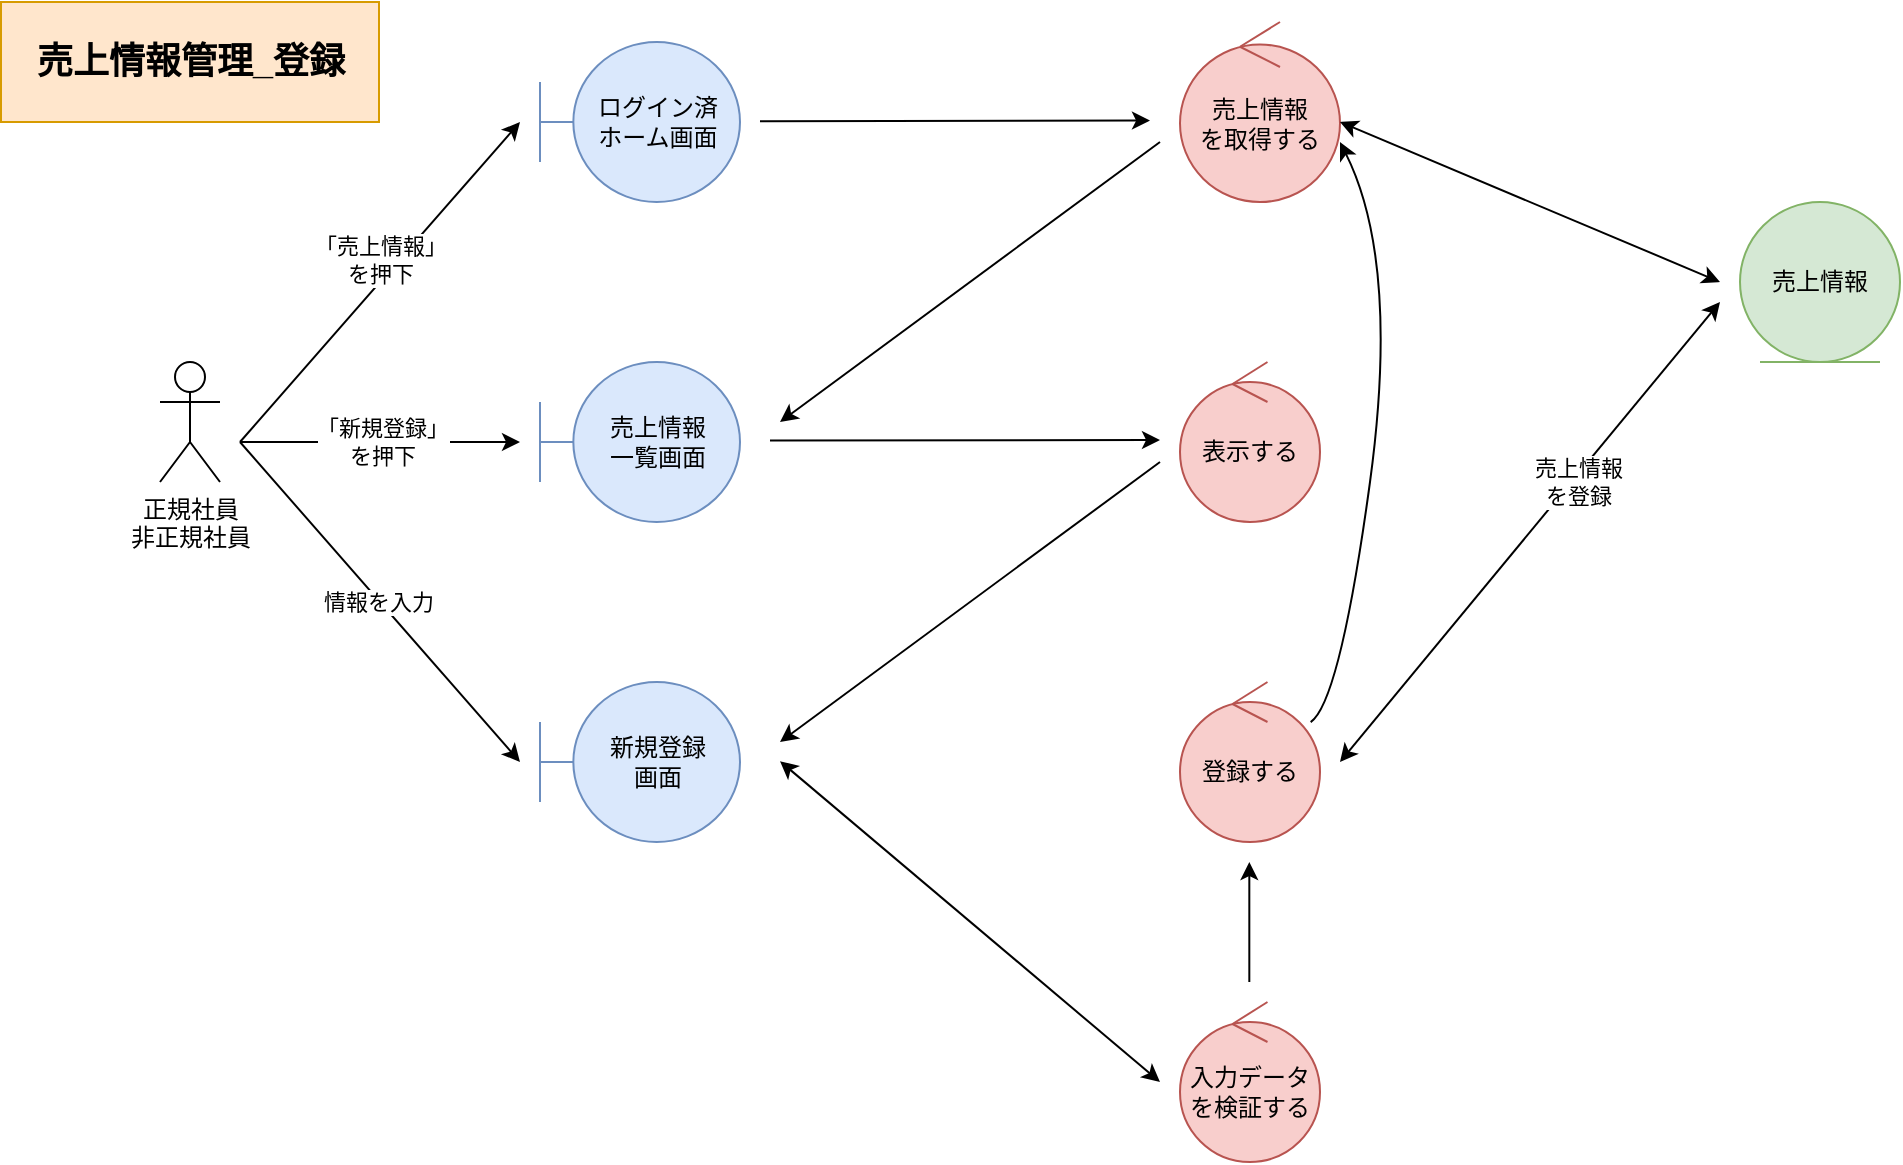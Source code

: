 <mxfile version="15.6.4" type="embed" pages="4">
    <diagram id="gK0L_vO17O7NY7Z7OVR5" name="*売上情報管理_登録">
        <mxGraphModel dx="1060" dy="524" grid="0" gridSize="10" guides="1" tooltips="1" connect="1" arrows="1" fold="1" page="0" pageScale="1" pageWidth="827" pageHeight="1169" math="0" shadow="0">
            <root>
                <mxCell id="0"/>
                <mxCell id="1" parent="0"/>
                <mxCell id="hLZYggqltiaFvYrBpfE5-1" value="正規社員&lt;br&gt;非正規社員" style="shape=umlActor;verticalLabelPosition=bottom;verticalAlign=top;html=1;" parent="1" vertex="1">
                    <mxGeometry x="-70" y="280" width="30" height="60" as="geometry"/>
                </mxCell>
                <mxCell id="hLZYggqltiaFvYrBpfE5-2" value="ログイン済&lt;br&gt;ホーム画面" style="shape=umlBoundary;whiteSpace=wrap;html=1;fillColor=#dae8fc;strokeColor=#6c8ebf;" parent="1" vertex="1">
                    <mxGeometry x="120" y="120" width="100" height="80" as="geometry"/>
                </mxCell>
                <mxCell id="hLZYggqltiaFvYrBpfE5-3" value="売上情報&lt;br&gt;一覧画面" style="shape=umlBoundary;whiteSpace=wrap;html=1;fillColor=#dae8fc;strokeColor=#6c8ebf;" parent="1" vertex="1">
                    <mxGeometry x="120" y="280" width="100" height="80" as="geometry"/>
                </mxCell>
                <mxCell id="hLZYggqltiaFvYrBpfE5-4" value="売上情報&lt;br&gt;を取得する" style="ellipse;shape=umlControl;whiteSpace=wrap;html=1;fillColor=#f8cecc;strokeColor=#b85450;" parent="1" vertex="1">
                    <mxGeometry x="440" y="110" width="80" height="90" as="geometry"/>
                </mxCell>
                <mxCell id="hLZYggqltiaFvYrBpfE5-5" value="売上情報" style="ellipse;shape=umlEntity;whiteSpace=wrap;html=1;fillColor=#d5e8d4;strokeColor=#82b366;" parent="1" vertex="1">
                    <mxGeometry x="720" y="200" width="80" height="80" as="geometry"/>
                </mxCell>
                <mxCell id="hLZYggqltiaFvYrBpfE5-6" value="表示する" style="ellipse;shape=umlControl;whiteSpace=wrap;html=1;fillColor=#f8cecc;strokeColor=#b85450;" parent="1" vertex="1">
                    <mxGeometry x="440" y="280" width="70" height="80" as="geometry"/>
                </mxCell>
                <mxCell id="hLZYggqltiaFvYrBpfE5-7" value="" style="endArrow=classic;html=1;rounded=0;" parent="1" edge="1">
                    <mxGeometry width="50" height="50" relative="1" as="geometry">
                        <mxPoint x="235" y="319.29" as="sourcePoint"/>
                        <mxPoint x="430" y="319" as="targetPoint"/>
                    </mxGeometry>
                </mxCell>
                <mxCell id="hLZYggqltiaFvYrBpfE5-9" value="" style="endArrow=classic;html=1;rounded=0;" parent="1" edge="1">
                    <mxGeometry width="50" height="50" relative="1" as="geometry">
                        <mxPoint x="-30" y="320" as="sourcePoint"/>
                        <mxPoint x="110" y="160" as="targetPoint"/>
                    </mxGeometry>
                </mxCell>
                <mxCell id="3" value="「売上情報」&lt;br&gt;を押下" style="edgeLabel;html=1;align=center;verticalAlign=middle;resizable=0;points=[];" vertex="1" connectable="0" parent="hLZYggqltiaFvYrBpfE5-9">
                    <mxGeometry x="0.178" y="-4" relative="1" as="geometry">
                        <mxPoint x="-16" as="offset"/>
                    </mxGeometry>
                </mxCell>
                <mxCell id="hLZYggqltiaFvYrBpfE5-10" value="" style="endArrow=classic;html=1;rounded=0;" parent="1" edge="1">
                    <mxGeometry width="50" height="50" relative="1" as="geometry">
                        <mxPoint x="-30" y="320" as="sourcePoint"/>
                        <mxPoint x="110" y="480" as="targetPoint"/>
                    </mxGeometry>
                </mxCell>
                <mxCell id="6" value="情報を入力" style="edgeLabel;html=1;align=center;verticalAlign=middle;resizable=0;points=[];" vertex="1" connectable="0" parent="hLZYggqltiaFvYrBpfE5-10">
                    <mxGeometry x="-0.164" y="2" relative="1" as="geometry">
                        <mxPoint x="9" y="14" as="offset"/>
                    </mxGeometry>
                </mxCell>
                <mxCell id="hLZYggqltiaFvYrBpfE5-11" value="" style="endArrow=classic;html=1;rounded=0;" parent="1" edge="1">
                    <mxGeometry width="50" height="50" relative="1" as="geometry">
                        <mxPoint x="-30" y="320" as="sourcePoint"/>
                        <mxPoint x="110" y="320" as="targetPoint"/>
                    </mxGeometry>
                </mxCell>
                <mxCell id="4" value="「新規登録」&lt;br&gt;を押下" style="edgeLabel;html=1;align=center;verticalAlign=middle;resizable=0;points=[];" vertex="1" connectable="0" parent="hLZYggqltiaFvYrBpfE5-11">
                    <mxGeometry x="0.148" y="3" relative="1" as="geometry">
                        <mxPoint x="-10" y="3" as="offset"/>
                    </mxGeometry>
                </mxCell>
                <mxCell id="hLZYggqltiaFvYrBpfE5-12" value="" style="endArrow=classic;html=1;rounded=0;startArrow=classic;startFill=1;" parent="1" edge="1">
                    <mxGeometry width="50" height="50" relative="1" as="geometry">
                        <mxPoint x="520" y="160" as="sourcePoint"/>
                        <mxPoint x="710" y="240" as="targetPoint"/>
                    </mxGeometry>
                </mxCell>
                <mxCell id="hLZYggqltiaFvYrBpfE5-13" value="" style="endArrow=classic;html=1;rounded=0;" parent="1" edge="1">
                    <mxGeometry width="50" height="50" relative="1" as="geometry">
                        <mxPoint x="230" y="159.58" as="sourcePoint"/>
                        <mxPoint x="425" y="159.29" as="targetPoint"/>
                    </mxGeometry>
                </mxCell>
                <mxCell id="hLZYggqltiaFvYrBpfE5-14" value="" style="endArrow=classic;html=1;rounded=0;" parent="1" edge="1">
                    <mxGeometry width="50" height="50" relative="1" as="geometry">
                        <mxPoint x="430" y="170" as="sourcePoint"/>
                        <mxPoint x="240" y="310" as="targetPoint"/>
                    </mxGeometry>
                </mxCell>
                <mxCell id="hLZYggqltiaFvYrBpfE5-15" value="" style="endArrow=classic;html=1;rounded=0;" parent="1" edge="1">
                    <mxGeometry width="50" height="50" relative="1" as="geometry">
                        <mxPoint x="430" y="330" as="sourcePoint"/>
                        <mxPoint x="240" y="470" as="targetPoint"/>
                    </mxGeometry>
                </mxCell>
                <mxCell id="hLZYggqltiaFvYrBpfE5-16" value="新規登録&lt;br&gt;画面" style="shape=umlBoundary;whiteSpace=wrap;html=1;fillColor=#dae8fc;strokeColor=#6c8ebf;" parent="1" vertex="1">
                    <mxGeometry x="120" y="440" width="100" height="80" as="geometry"/>
                </mxCell>
                <mxCell id="ETrxKOmZSH41UasdQwuN-3" value="登録する" style="ellipse;shape=umlControl;whiteSpace=wrap;html=1;fillColor=#f8cecc;strokeColor=#b85450;fontColor=default;" parent="1" vertex="1">
                    <mxGeometry x="440" y="440" width="70" height="80" as="geometry"/>
                </mxCell>
                <mxCell id="ETrxKOmZSH41UasdQwuN-4" value="入力データを検証する" style="ellipse;shape=umlControl;whiteSpace=wrap;html=1;fillColor=#f8cecc;strokeColor=#b85450;" parent="1" vertex="1">
                    <mxGeometry x="440" y="600" width="70" height="80" as="geometry"/>
                </mxCell>
                <mxCell id="ETrxKOmZSH41UasdQwuN-5" value="" style="endArrow=classic;html=1;rounded=0;startArrow=classic;startFill=1;" parent="1" edge="1">
                    <mxGeometry width="50" height="50" relative="1" as="geometry">
                        <mxPoint x="240" y="479.58" as="sourcePoint"/>
                        <mxPoint x="430" y="640" as="targetPoint"/>
                    </mxGeometry>
                </mxCell>
                <mxCell id="ETrxKOmZSH41UasdQwuN-7" value="" style="endArrow=classic;html=1;rounded=0;strokeColor=default;labelBackgroundColor=default;fontColor=default;startArrow=classic;startFill=1;" parent="1" edge="1">
                    <mxGeometry width="50" height="50" relative="1" as="geometry">
                        <mxPoint x="520" y="480" as="sourcePoint"/>
                        <mxPoint x="710" y="250" as="targetPoint"/>
                    </mxGeometry>
                </mxCell>
                <mxCell id="10" value="売上情報&lt;br&gt;を登録" style="edgeLabel;html=1;align=center;verticalAlign=middle;resizable=0;points=[];fontColor=default;labelBackgroundColor=default;" vertex="1" connectable="0" parent="ETrxKOmZSH41UasdQwuN-7">
                    <mxGeometry x="0.23" y="-2" relative="1" as="geometry">
                        <mxPoint as="offset"/>
                    </mxGeometry>
                </mxCell>
                <mxCell id="2" value="売上情報管理_登録" style="rounded=0;whiteSpace=wrap;html=1;fillColor=#ffe6cc;strokeColor=#d79b00;fontStyle=1;fontSize=18;" parent="1" vertex="1">
                    <mxGeometry x="-149.5" y="100" width="189" height="60" as="geometry"/>
                </mxCell>
                <mxCell id="8" value="" style="endArrow=classic;html=1;rounded=0;labelBackgroundColor=default;fontColor=default;strokeColor=default;" edge="1" parent="1">
                    <mxGeometry width="50" height="50" relative="1" as="geometry">
                        <mxPoint x="474.66" y="590" as="sourcePoint"/>
                        <mxPoint x="474.66" y="530" as="targetPoint"/>
                    </mxGeometry>
                </mxCell>
                <mxCell id="9" value="" style="curved=1;endArrow=classic;html=1;rounded=0;strokeColor=default;labelBackgroundColor=default;fontColor=default;" edge="1" parent="1">
                    <mxGeometry width="50" height="50" relative="1" as="geometry">
                        <mxPoint x="505.333" y="460.044" as="sourcePoint"/>
                        <mxPoint x="520" y="170.0" as="targetPoint"/>
                        <Array as="points">
                            <mxPoint x="520" y="450"/>
                            <mxPoint x="550" y="230"/>
                        </Array>
                    </mxGeometry>
                </mxCell>
            </root>
        </mxGraphModel>
    </diagram>
    <diagram id="AUWY2sqyxB_gJZ5fvk6p" name="*売上情報管理_参照">
        <mxGraphModel dx="961" dy="445" grid="0" gridSize="10" guides="1" tooltips="1" connect="1" arrows="1" fold="1" page="0" pageScale="1" pageWidth="827" pageHeight="1169" math="0" shadow="0">
            <root>
                <mxCell id="YSVPIyuumFlyNAX_10df-0"/>
                <mxCell id="YSVPIyuumFlyNAX_10df-1" parent="YSVPIyuumFlyNAX_10df-0"/>
                <mxCell id="BOGcBiReKdCSQE0mYAIb-1" value="ログイン済&lt;br&gt;ホーム画面" style="shape=umlBoundary;whiteSpace=wrap;html=1;fillColor=#dae8fc;strokeColor=#6c8ebf;" parent="YSVPIyuumFlyNAX_10df-1" vertex="1">
                    <mxGeometry x="120" y="120" width="100" height="80" as="geometry"/>
                </mxCell>
                <mxCell id="BOGcBiReKdCSQE0mYAIb-2" value="売上情報&lt;br&gt;一覧画面" style="shape=umlBoundary;whiteSpace=wrap;html=1;fillColor=#dae8fc;strokeColor=#6c8ebf;" parent="YSVPIyuumFlyNAX_10df-1" vertex="1">
                    <mxGeometry x="120" y="280" width="100" height="80" as="geometry"/>
                </mxCell>
                <mxCell id="BOGcBiReKdCSQE0mYAIb-3" value="売上情報&lt;br&gt;を取得する" style="ellipse;shape=umlControl;whiteSpace=wrap;html=1;fillColor=#f8cecc;strokeColor=#b85450;" parent="YSVPIyuumFlyNAX_10df-1" vertex="1">
                    <mxGeometry x="440" y="110" width="80" height="90" as="geometry"/>
                </mxCell>
                <mxCell id="BOGcBiReKdCSQE0mYAIb-4" value="売上情報" style="ellipse;shape=umlEntity;whiteSpace=wrap;html=1;fillColor=#d5e8d4;strokeColor=#82b366;" parent="YSVPIyuumFlyNAX_10df-1" vertex="1">
                    <mxGeometry x="720" y="200" width="80" height="80" as="geometry"/>
                </mxCell>
                <mxCell id="BOGcBiReKdCSQE0mYAIb-5" value="表示する" style="ellipse;shape=umlControl;whiteSpace=wrap;html=1;fillColor=#f8cecc;strokeColor=#b85450;" parent="YSVPIyuumFlyNAX_10df-1" vertex="1">
                    <mxGeometry x="440" y="280" width="70" height="80" as="geometry"/>
                </mxCell>
                <mxCell id="BOGcBiReKdCSQE0mYAIb-6" value="" style="endArrow=classic;html=1;rounded=0;" parent="YSVPIyuumFlyNAX_10df-1" edge="1">
                    <mxGeometry width="50" height="50" relative="1" as="geometry">
                        <mxPoint x="235" y="319.29" as="sourcePoint"/>
                        <mxPoint x="430" y="319" as="targetPoint"/>
                    </mxGeometry>
                </mxCell>
                <mxCell id="BOGcBiReKdCSQE0mYAIb-11" value="" style="endArrow=classic;html=1;rounded=0;startArrow=classic;startFill=1;" parent="YSVPIyuumFlyNAX_10df-1" edge="1">
                    <mxGeometry width="50" height="50" relative="1" as="geometry">
                        <mxPoint x="520" y="160.0" as="sourcePoint"/>
                        <mxPoint x="710" y="240.0" as="targetPoint"/>
                    </mxGeometry>
                </mxCell>
                <mxCell id="BOGcBiReKdCSQE0mYAIb-12" value="" style="endArrow=classic;html=1;rounded=0;" parent="YSVPIyuumFlyNAX_10df-1" edge="1">
                    <mxGeometry width="50" height="50" relative="1" as="geometry">
                        <mxPoint x="230" y="159.58" as="sourcePoint"/>
                        <mxPoint x="425" y="159.29" as="targetPoint"/>
                    </mxGeometry>
                </mxCell>
                <mxCell id="BOGcBiReKdCSQE0mYAIb-13" value="" style="endArrow=classic;html=1;rounded=0;" parent="YSVPIyuumFlyNAX_10df-1" edge="1">
                    <mxGeometry width="50" height="50" relative="1" as="geometry">
                        <mxPoint x="430" y="170.0" as="sourcePoint"/>
                        <mxPoint x="240" y="310" as="targetPoint"/>
                    </mxGeometry>
                </mxCell>
                <mxCell id="BOGcBiReKdCSQE0mYAIb-14" value="" style="endArrow=classic;html=1;rounded=0;" parent="YSVPIyuumFlyNAX_10df-1" edge="1">
                    <mxGeometry width="50" height="50" relative="1" as="geometry">
                        <mxPoint x="430" y="330" as="sourcePoint"/>
                        <mxPoint x="240" y="470" as="targetPoint"/>
                    </mxGeometry>
                </mxCell>
                <mxCell id="BOGcBiReKdCSQE0mYAIb-15" value="詳細画面" style="shape=umlBoundary;whiteSpace=wrap;html=1;fillColor=#dae8fc;strokeColor=#6c8ebf;" parent="YSVPIyuumFlyNAX_10df-1" vertex="1">
                    <mxGeometry x="120" y="440" width="100" height="80" as="geometry"/>
                </mxCell>
                <mxCell id="T7hCC7a_J7sBgH4MBuqx-0" value="売上情報管理_参照" style="rounded=0;whiteSpace=wrap;html=1;fillColor=#ffe6cc;strokeColor=#d79b00;fontStyle=1;fontSize=18;" parent="YSVPIyuumFlyNAX_10df-1" vertex="1">
                    <mxGeometry x="-149.5" y="100" width="189" height="60" as="geometry"/>
                </mxCell>
                <mxCell id="8AfXIiKHJTetaDPwjkp6-0" value="正規社員&lt;br&gt;非正規社員" style="shape=umlActor;verticalLabelPosition=bottom;verticalAlign=top;html=1;" vertex="1" parent="YSVPIyuumFlyNAX_10df-1">
                    <mxGeometry x="-70" y="280" width="30" height="60" as="geometry"/>
                </mxCell>
                <mxCell id="8AfXIiKHJTetaDPwjkp6-1" value="" style="endArrow=classic;html=1;rounded=0;" edge="1" parent="YSVPIyuumFlyNAX_10df-1">
                    <mxGeometry width="50" height="50" relative="1" as="geometry">
                        <mxPoint x="-30" y="320" as="sourcePoint"/>
                        <mxPoint x="110" y="160" as="targetPoint"/>
                    </mxGeometry>
                </mxCell>
                <mxCell id="8AfXIiKHJTetaDPwjkp6-2" value="「売上情報」&lt;br&gt;を押下" style="edgeLabel;html=1;align=center;verticalAlign=middle;resizable=0;points=[];" vertex="1" connectable="0" parent="8AfXIiKHJTetaDPwjkp6-1">
                    <mxGeometry x="0.178" y="-4" relative="1" as="geometry">
                        <mxPoint x="-16" as="offset"/>
                    </mxGeometry>
                </mxCell>
                <mxCell id="8AfXIiKHJTetaDPwjkp6-3" value="" style="endArrow=classic;html=1;rounded=0;" edge="1" parent="YSVPIyuumFlyNAX_10df-1">
                    <mxGeometry width="50" height="50" relative="1" as="geometry">
                        <mxPoint x="-30" y="320" as="sourcePoint"/>
                        <mxPoint x="110" y="480" as="targetPoint"/>
                    </mxGeometry>
                </mxCell>
                <mxCell id="8AfXIiKHJTetaDPwjkp6-5" value="" style="endArrow=classic;html=1;rounded=0;" edge="1" parent="YSVPIyuumFlyNAX_10df-1">
                    <mxGeometry width="50" height="50" relative="1" as="geometry">
                        <mxPoint x="-30" y="320" as="sourcePoint"/>
                        <mxPoint x="110" y="320" as="targetPoint"/>
                    </mxGeometry>
                </mxCell>
                <mxCell id="8AfXIiKHJTetaDPwjkp6-6" value="情報を選択" style="edgeLabel;html=1;align=center;verticalAlign=middle;resizable=0;points=[];" vertex="1" connectable="0" parent="8AfXIiKHJTetaDPwjkp6-5">
                    <mxGeometry x="0.148" y="3" relative="1" as="geometry">
                        <mxPoint x="-10" y="3" as="offset"/>
                    </mxGeometry>
                </mxCell>
            </root>
        </mxGraphModel>
    </diagram>
    <diagram id="rlL2KIcHxsmWdDMy5Cie" name="*売上情報管理_編集">
        <mxGraphModel dx="1201" dy="636" grid="0" gridSize="10" guides="1" tooltips="1" connect="1" arrows="1" fold="1" page="0" pageScale="1" pageWidth="827" pageHeight="1169" math="0" shadow="0">
            <root>
                <mxCell id="6sy8OTf5AHw0qntDZcab-0"/>
                <mxCell id="6sy8OTf5AHw0qntDZcab-1" parent="6sy8OTf5AHw0qntDZcab-0"/>
                <mxCell id="jlOEbLyuGE9gtVG0Og6Y-1" value="ログイン済&lt;br&gt;ホーム画面" style="shape=umlBoundary;whiteSpace=wrap;html=1;fillColor=#dae8fc;strokeColor=#6c8ebf;" parent="6sy8OTf5AHw0qntDZcab-1" vertex="1">
                    <mxGeometry x="120" y="120" width="100" height="80" as="geometry"/>
                </mxCell>
                <mxCell id="jlOEbLyuGE9gtVG0Og6Y-2" value="売上情報&lt;br&gt;一覧画面" style="shape=umlBoundary;whiteSpace=wrap;html=1;fillColor=#dae8fc;strokeColor=#6c8ebf;" parent="6sy8OTf5AHw0qntDZcab-1" vertex="1">
                    <mxGeometry x="120" y="280" width="100" height="80" as="geometry"/>
                </mxCell>
                <mxCell id="jlOEbLyuGE9gtVG0Og6Y-3" value="売上情報&lt;br&gt;を取得する" style="ellipse;shape=umlControl;whiteSpace=wrap;html=1;fillColor=#f8cecc;strokeColor=#b85450;" parent="6sy8OTf5AHw0qntDZcab-1" vertex="1">
                    <mxGeometry x="440" y="110" width="80" height="90" as="geometry"/>
                </mxCell>
                <mxCell id="jlOEbLyuGE9gtVG0Og6Y-4" value="売上情報" style="ellipse;shape=umlEntity;whiteSpace=wrap;html=1;fillColor=#d5e8d4;strokeColor=#82b366;" parent="6sy8OTf5AHw0qntDZcab-1" vertex="1">
                    <mxGeometry x="720" y="200" width="80" height="80" as="geometry"/>
                </mxCell>
                <mxCell id="jlOEbLyuGE9gtVG0Og6Y-5" value="表示する" style="ellipse;shape=umlControl;whiteSpace=wrap;html=1;fillColor=#f8cecc;strokeColor=#b85450;" parent="6sy8OTf5AHw0qntDZcab-1" vertex="1">
                    <mxGeometry x="440" y="280" width="70" height="80" as="geometry"/>
                </mxCell>
                <mxCell id="jlOEbLyuGE9gtVG0Og6Y-6" value="" style="endArrow=classic;html=1;rounded=0;" parent="6sy8OTf5AHw0qntDZcab-1" edge="1">
                    <mxGeometry width="50" height="50" relative="1" as="geometry">
                        <mxPoint x="235" y="319.29" as="sourcePoint"/>
                        <mxPoint x="430" y="319" as="targetPoint"/>
                    </mxGeometry>
                </mxCell>
                <mxCell id="jlOEbLyuGE9gtVG0Og6Y-11" value="" style="endArrow=classic;html=1;rounded=0;startArrow=classic;startFill=1;" parent="6sy8OTf5AHw0qntDZcab-1" edge="1">
                    <mxGeometry width="50" height="50" relative="1" as="geometry">
                        <mxPoint x="520" y="160" as="sourcePoint"/>
                        <mxPoint x="710" y="240" as="targetPoint"/>
                    </mxGeometry>
                </mxCell>
                <mxCell id="jlOEbLyuGE9gtVG0Og6Y-12" value="" style="endArrow=classic;html=1;rounded=0;" parent="6sy8OTf5AHw0qntDZcab-1" edge="1">
                    <mxGeometry width="50" height="50" relative="1" as="geometry">
                        <mxPoint x="230" y="159.58" as="sourcePoint"/>
                        <mxPoint x="425" y="159.29" as="targetPoint"/>
                    </mxGeometry>
                </mxCell>
                <mxCell id="jlOEbLyuGE9gtVG0Og6Y-13" value="" style="endArrow=classic;html=1;rounded=0;" parent="6sy8OTf5AHw0qntDZcab-1" edge="1">
                    <mxGeometry width="50" height="50" relative="1" as="geometry">
                        <mxPoint x="430" y="170" as="sourcePoint"/>
                        <mxPoint x="240" y="310" as="targetPoint"/>
                    </mxGeometry>
                </mxCell>
                <mxCell id="jlOEbLyuGE9gtVG0Og6Y-14" value="" style="endArrow=classic;html=1;rounded=0;startArrow=classic;startFill=1;" parent="6sy8OTf5AHw0qntDZcab-1" edge="1">
                    <mxGeometry width="50" height="50" relative="1" as="geometry">
                        <mxPoint x="430" y="330" as="sourcePoint"/>
                        <mxPoint x="240" y="480" as="targetPoint"/>
                    </mxGeometry>
                </mxCell>
                <mxCell id="jlOEbLyuGE9gtVG0Og6Y-15" value="詳細画面" style="shape=umlBoundary;whiteSpace=wrap;html=1;fillColor=#dae8fc;strokeColor=#6c8ebf;" parent="6sy8OTf5AHw0qntDZcab-1" vertex="1">
                    <mxGeometry x="120" y="440" width="100" height="80" as="geometry"/>
                </mxCell>
                <mxCell id="jlOEbLyuGE9gtVG0Og6Y-16" value="編集画面" style="shape=umlBoundary;whiteSpace=wrap;html=1;fillColor=#dae8fc;strokeColor=#6c8ebf;" parent="6sy8OTf5AHw0qntDZcab-1" vertex="1">
                    <mxGeometry x="120" y="600" width="100" height="80" as="geometry"/>
                </mxCell>
                <mxCell id="jlOEbLyuGE9gtVG0Og6Y-17" value="入力データを検証する" style="ellipse;shape=umlControl;whiteSpace=wrap;html=1;fillColor=#f8cecc;strokeColor=#b85450;" parent="6sy8OTf5AHw0qntDZcab-1" vertex="1">
                    <mxGeometry x="440" y="600" width="70" height="80" as="geometry"/>
                </mxCell>
                <mxCell id="jlOEbLyuGE9gtVG0Og6Y-18" value="更新する" style="ellipse;shape=umlControl;whiteSpace=wrap;html=1;fillColor=#f8cecc;strokeColor=#b85450;" parent="6sy8OTf5AHw0qntDZcab-1" vertex="1">
                    <mxGeometry x="440" y="440" width="70" height="80" as="geometry"/>
                </mxCell>
                <mxCell id="jlOEbLyuGE9gtVG0Og6Y-19" value="" style="endArrow=classic;html=1;rounded=0;" parent="6sy8OTf5AHw0qntDZcab-1" edge="1">
                    <mxGeometry width="50" height="50" relative="1" as="geometry">
                        <mxPoint x="-30" y="320" as="sourcePoint"/>
                        <mxPoint x="110" y="640" as="targetPoint"/>
                    </mxGeometry>
                </mxCell>
                <mxCell id="Lna7plXOSOsxKNWwSDnO-9" value="情報を入力" style="edgeLabel;html=1;align=center;verticalAlign=middle;resizable=0;points=[];fontColor=default;" vertex="1" connectable="0" parent="jlOEbLyuGE9gtVG0Og6Y-19">
                    <mxGeometry x="0.209" y="-1" relative="1" as="geometry">
                        <mxPoint x="-1" as="offset"/>
                    </mxGeometry>
                </mxCell>
                <mxCell id="jlOEbLyuGE9gtVG0Og6Y-20" value="" style="endArrow=classic;html=1;rounded=0;" parent="6sy8OTf5AHw0qntDZcab-1" edge="1">
                    <mxGeometry width="50" height="50" relative="1" as="geometry">
                        <mxPoint x="430" y="340" as="sourcePoint"/>
                        <mxPoint x="240" y="630" as="targetPoint"/>
                    </mxGeometry>
                </mxCell>
                <mxCell id="jlOEbLyuGE9gtVG0Og6Y-21" value="" style="endArrow=classic;html=1;rounded=0;startArrow=classic;startFill=1;" parent="6sy8OTf5AHw0qntDZcab-1" edge="1">
                    <mxGeometry width="50" height="50" relative="1" as="geometry">
                        <mxPoint x="240" y="639.79" as="sourcePoint"/>
                        <mxPoint x="435" y="639.5" as="targetPoint"/>
                    </mxGeometry>
                </mxCell>
                <mxCell id="Lna7plXOSOsxKNWwSDnO-10" value="入力エラー時は&lt;br&gt;エラーメッセージを表示" style="edgeLabel;html=1;align=center;verticalAlign=middle;resizable=0;points=[];fontColor=default;" vertex="1" connectable="0" parent="jlOEbLyuGE9gtVG0Og6Y-21">
                    <mxGeometry x="0.147" y="-3" relative="1" as="geometry">
                        <mxPoint x="-9" y="-3" as="offset"/>
                    </mxGeometry>
                </mxCell>
                <mxCell id="nmts8cqX3aREAj3f9nUh-0" value="" style="endArrow=classic;html=1;rounded=0;startArrow=classic;startFill=1;strokeColor=default;labelBackgroundColor=default;fontColor=default;" parent="6sy8OTf5AHw0qntDZcab-1" edge="1">
                    <mxGeometry width="50" height="50" relative="1" as="geometry">
                        <mxPoint x="520" y="480" as="sourcePoint"/>
                        <mxPoint x="710" y="250" as="targetPoint"/>
                    </mxGeometry>
                </mxCell>
                <mxCell id="Lna7plXOSOsxKNWwSDnO-11" value="売上情報&lt;br&gt;を更新" style="edgeLabel;html=1;align=center;verticalAlign=middle;resizable=0;points=[];fontColor=default;labelBackgroundColor=default;" vertex="1" connectable="0" parent="nmts8cqX3aREAj3f9nUh-0">
                    <mxGeometry x="0.24" y="-1" relative="1" as="geometry">
                        <mxPoint y="1" as="offset"/>
                    </mxGeometry>
                </mxCell>
                <mxCell id="nmts8cqX3aREAj3f9nUh-1" value="" style="endArrow=classic;html=1;rounded=0;" parent="6sy8OTf5AHw0qntDZcab-1" edge="1">
                    <mxGeometry width="50" height="50" relative="1" as="geometry">
                        <mxPoint x="474" y="590" as="sourcePoint"/>
                        <mxPoint x="474" y="530" as="targetPoint"/>
                    </mxGeometry>
                </mxCell>
                <mxCell id="nmts8cqX3aREAj3f9nUh-2" value="" style="endArrow=classic;html=1;rounded=0;jumpStyle=arc;" parent="6sy8OTf5AHw0qntDZcab-1" edge="1">
                    <mxGeometry width="50" height="50" relative="1" as="geometry">
                        <mxPoint x="430" y="180" as="sourcePoint"/>
                        <mxPoint x="240" y="470" as="targetPoint"/>
                    </mxGeometry>
                </mxCell>
                <mxCell id="J-vomR3hW0VPQrFUxNHV-0" value="売上情報管理_編集" style="rounded=0;whiteSpace=wrap;html=1;fillColor=#ffe6cc;strokeColor=#d79b00;fontStyle=1;fontSize=18;" parent="6sy8OTf5AHw0qntDZcab-1" vertex="1">
                    <mxGeometry x="-149.5" y="100" width="189" height="60" as="geometry"/>
                </mxCell>
                <mxCell id="Lna7plXOSOsxKNWwSDnO-0" value="正規社員&lt;br&gt;非正規社員" style="shape=umlActor;verticalLabelPosition=bottom;verticalAlign=top;html=1;" vertex="1" parent="6sy8OTf5AHw0qntDZcab-1">
                    <mxGeometry x="-70" y="280" width="30" height="60" as="geometry"/>
                </mxCell>
                <mxCell id="Lna7plXOSOsxKNWwSDnO-1" value="" style="endArrow=classic;html=1;rounded=0;" edge="1" parent="6sy8OTf5AHw0qntDZcab-1">
                    <mxGeometry width="50" height="50" relative="1" as="geometry">
                        <mxPoint x="-30" y="320" as="sourcePoint"/>
                        <mxPoint x="110" y="160" as="targetPoint"/>
                    </mxGeometry>
                </mxCell>
                <mxCell id="Lna7plXOSOsxKNWwSDnO-2" value="「売上情報」&lt;br&gt;を押下" style="edgeLabel;html=1;align=center;verticalAlign=middle;resizable=0;points=[];" vertex="1" connectable="0" parent="Lna7plXOSOsxKNWwSDnO-1">
                    <mxGeometry x="0.178" y="-4" relative="1" as="geometry">
                        <mxPoint x="-16" as="offset"/>
                    </mxGeometry>
                </mxCell>
                <mxCell id="Lna7plXOSOsxKNWwSDnO-3" value="" style="endArrow=classic;html=1;rounded=0;" edge="1" parent="6sy8OTf5AHw0qntDZcab-1">
                    <mxGeometry width="50" height="50" relative="1" as="geometry">
                        <mxPoint x="-30" y="320" as="sourcePoint"/>
                        <mxPoint x="110" y="480" as="targetPoint"/>
                    </mxGeometry>
                </mxCell>
                <mxCell id="Lna7plXOSOsxKNWwSDnO-8" value="「編集」&lt;br&gt;を押下" style="edgeLabel;html=1;align=center;verticalAlign=middle;resizable=0;points=[];fontColor=default;" vertex="1" connectable="0" parent="Lna7plXOSOsxKNWwSDnO-3">
                    <mxGeometry x="0.16" relative="1" as="geometry">
                        <mxPoint as="offset"/>
                    </mxGeometry>
                </mxCell>
                <mxCell id="Lna7plXOSOsxKNWwSDnO-5" value="" style="endArrow=classic;html=1;rounded=0;" edge="1" parent="6sy8OTf5AHw0qntDZcab-1">
                    <mxGeometry width="50" height="50" relative="1" as="geometry">
                        <mxPoint x="-30" y="320" as="sourcePoint"/>
                        <mxPoint x="110" y="320" as="targetPoint"/>
                    </mxGeometry>
                </mxCell>
                <mxCell id="Lna7plXOSOsxKNWwSDnO-7" value="情報を選択" style="edgeLabel;html=1;align=center;verticalAlign=middle;resizable=0;points=[];fontColor=default;" vertex="1" connectable="0" parent="Lna7plXOSOsxKNWwSDnO-5">
                    <mxGeometry x="0.156" y="1" relative="1" as="geometry">
                        <mxPoint as="offset"/>
                    </mxGeometry>
                </mxCell>
                <mxCell id="rrwDqukvjE0Mz0_7QbNW-0" value="" style="curved=1;endArrow=classic;html=1;rounded=0;strokeColor=default;labelBackgroundColor=default;fontColor=default;" edge="1" parent="6sy8OTf5AHw0qntDZcab-1">
                    <mxGeometry width="50" height="50" relative="1" as="geometry">
                        <mxPoint x="505.333" y="460.044" as="sourcePoint"/>
                        <mxPoint x="520" y="170.0" as="targetPoint"/>
                        <Array as="points">
                            <mxPoint x="520" y="450"/>
                            <mxPoint x="550" y="230"/>
                        </Array>
                    </mxGeometry>
                </mxCell>
            </root>
        </mxGraphModel>
    </diagram>
    <diagram id="id5BWrpkqergq9WMVsvq" name="*売上情報管理_削除">
        <mxGraphModel dx="1060" dy="524" grid="0" gridSize="10" guides="1" tooltips="1" connect="1" arrows="1" fold="1" page="0" pageScale="1" pageWidth="827" pageHeight="1169" math="0" shadow="0">
            <root>
                <mxCell id="GH4WaG8hF_58bTW3ABaH-0"/>
                <mxCell id="GH4WaG8hF_58bTW3ABaH-1" parent="GH4WaG8hF_58bTW3ABaH-0"/>
                <mxCell id="OLg7OwBG4gEZLZZjXHFu-1" value="ログイン済&lt;br&gt;ホーム画面" style="shape=umlBoundary;whiteSpace=wrap;html=1;fillColor=#dae8fc;strokeColor=#6c8ebf;" parent="GH4WaG8hF_58bTW3ABaH-1" vertex="1">
                    <mxGeometry x="120" y="120" width="100" height="80" as="geometry"/>
                </mxCell>
                <mxCell id="OLg7OwBG4gEZLZZjXHFu-2" value="売上情報&lt;br&gt;一覧画面" style="shape=umlBoundary;whiteSpace=wrap;html=1;fillColor=#dae8fc;strokeColor=#6c8ebf;" parent="GH4WaG8hF_58bTW3ABaH-1" vertex="1">
                    <mxGeometry x="120" y="280" width="100" height="80" as="geometry"/>
                </mxCell>
                <mxCell id="OLg7OwBG4gEZLZZjXHFu-3" value="売上情報&lt;br&gt;を取得する" style="ellipse;shape=umlControl;whiteSpace=wrap;html=1;fillColor=#f8cecc;strokeColor=#b85450;" parent="GH4WaG8hF_58bTW3ABaH-1" vertex="1">
                    <mxGeometry x="440" y="110" width="80" height="90" as="geometry"/>
                </mxCell>
                <mxCell id="OLg7OwBG4gEZLZZjXHFu-4" value="売上情報" style="ellipse;shape=umlEntity;whiteSpace=wrap;html=1;fillColor=#d5e8d4;strokeColor=#82b366;" parent="GH4WaG8hF_58bTW3ABaH-1" vertex="1">
                    <mxGeometry x="720" y="200" width="80" height="80" as="geometry"/>
                </mxCell>
                <mxCell id="OLg7OwBG4gEZLZZjXHFu-5" value="表示する" style="ellipse;shape=umlControl;whiteSpace=wrap;html=1;fillColor=#f8cecc;strokeColor=#b85450;" parent="GH4WaG8hF_58bTW3ABaH-1" vertex="1">
                    <mxGeometry x="440" y="280" width="70" height="80" as="geometry"/>
                </mxCell>
                <mxCell id="OLg7OwBG4gEZLZZjXHFu-6" value="" style="endArrow=classic;html=1;rounded=0;" parent="GH4WaG8hF_58bTW3ABaH-1" edge="1">
                    <mxGeometry width="50" height="50" relative="1" as="geometry">
                        <mxPoint x="235" y="319.29" as="sourcePoint"/>
                        <mxPoint x="430" y="319" as="targetPoint"/>
                    </mxGeometry>
                </mxCell>
                <mxCell id="OLg7OwBG4gEZLZZjXHFu-11" value="" style="endArrow=classic;html=1;rounded=0;startArrow=classic;startFill=1;" parent="GH4WaG8hF_58bTW3ABaH-1" edge="1">
                    <mxGeometry width="50" height="50" relative="1" as="geometry">
                        <mxPoint x="520" y="160" as="sourcePoint"/>
                        <mxPoint x="710" y="240" as="targetPoint"/>
                    </mxGeometry>
                </mxCell>
                <mxCell id="OLg7OwBG4gEZLZZjXHFu-12" value="" style="endArrow=classic;html=1;rounded=0;" parent="GH4WaG8hF_58bTW3ABaH-1" edge="1">
                    <mxGeometry width="50" height="50" relative="1" as="geometry">
                        <mxPoint x="230" y="159.58" as="sourcePoint"/>
                        <mxPoint x="425" y="159.29" as="targetPoint"/>
                    </mxGeometry>
                </mxCell>
                <mxCell id="OLg7OwBG4gEZLZZjXHFu-13" value="" style="endArrow=classic;html=1;rounded=0;" parent="GH4WaG8hF_58bTW3ABaH-1" edge="1">
                    <mxGeometry width="50" height="50" relative="1" as="geometry">
                        <mxPoint x="430" y="170" as="sourcePoint"/>
                        <mxPoint x="240" y="310" as="targetPoint"/>
                    </mxGeometry>
                </mxCell>
                <mxCell id="OLg7OwBG4gEZLZZjXHFu-14" value="" style="endArrow=classic;html=1;rounded=0;" parent="GH4WaG8hF_58bTW3ABaH-1" edge="1">
                    <mxGeometry width="50" height="50" relative="1" as="geometry">
                        <mxPoint x="430" y="330" as="sourcePoint"/>
                        <mxPoint x="240" y="470" as="targetPoint"/>
                    </mxGeometry>
                </mxCell>
                <mxCell id="OLg7OwBG4gEZLZZjXHFu-15" value="詳細画面" style="shape=umlBoundary;whiteSpace=wrap;html=1;fillColor=#dae8fc;strokeColor=#6c8ebf;" parent="GH4WaG8hF_58bTW3ABaH-1" vertex="1">
                    <mxGeometry x="120" y="440" width="100" height="80" as="geometry"/>
                </mxCell>
                <mxCell id="OLg7OwBG4gEZLZZjXHFu-16" value="削除する" style="ellipse;shape=umlControl;whiteSpace=wrap;html=1;fillColor=#f8cecc;strokeColor=#b85450;" parent="GH4WaG8hF_58bTW3ABaH-1" vertex="1">
                    <mxGeometry x="440" y="440" width="70" height="80" as="geometry"/>
                </mxCell>
                <mxCell id="OLg7OwBG4gEZLZZjXHFu-17" value="" style="endArrow=classic;html=1;rounded=0;" parent="GH4WaG8hF_58bTW3ABaH-1" edge="1">
                    <mxGeometry width="50" height="50" relative="1" as="geometry">
                        <mxPoint x="240" y="479.58" as="sourcePoint"/>
                        <mxPoint x="435" y="479.29" as="targetPoint"/>
                    </mxGeometry>
                </mxCell>
                <mxCell id="OLg7OwBG4gEZLZZjXHFu-18" value="" style="endArrow=classic;html=1;rounded=0;startArrow=classic;startFill=1;strokeColor=default;labelBackgroundColor=default;fontColor=default;" parent="GH4WaG8hF_58bTW3ABaH-1" edge="1">
                    <mxGeometry width="50" height="50" relative="1" as="geometry">
                        <mxPoint x="520" y="480" as="sourcePoint"/>
                        <mxPoint x="710" y="250" as="targetPoint"/>
                    </mxGeometry>
                </mxCell>
                <mxCell id="PIuOf4Z91UY38dNtOJtO-1" value="売上情報&lt;br&gt;を削除" style="edgeLabel;html=1;align=center;verticalAlign=middle;resizable=0;points=[];fontColor=default;labelBackgroundColor=default;" vertex="1" connectable="0" parent="OLg7OwBG4gEZLZZjXHFu-18">
                    <mxGeometry x="0.296" y="-3" relative="1" as="geometry">
                        <mxPoint as="offset"/>
                    </mxGeometry>
                </mxCell>
                <mxCell id="dKq96B0DNm8H9VKGLBXm-0" value="売上情報管理_削除" style="rounded=0;whiteSpace=wrap;html=1;fillColor=#ffe6cc;strokeColor=#d79b00;fontStyle=1;fontSize=18;" parent="GH4WaG8hF_58bTW3ABaH-1" vertex="1">
                    <mxGeometry x="-149.5" y="100" width="189" height="60" as="geometry"/>
                </mxCell>
                <mxCell id="PIuOf4Z91UY38dNtOJtO-0" value="" style="curved=1;endArrow=classic;html=1;rounded=0;strokeColor=default;labelBackgroundColor=default;fontColor=default;" edge="1" parent="GH4WaG8hF_58bTW3ABaH-1">
                    <mxGeometry width="50" height="50" relative="1" as="geometry">
                        <mxPoint x="505.333" y="460.044" as="sourcePoint"/>
                        <mxPoint x="520" y="170.0" as="targetPoint"/>
                        <Array as="points">
                            <mxPoint x="520" y="450"/>
                            <mxPoint x="550" y="230"/>
                        </Array>
                    </mxGeometry>
                </mxCell>
                <mxCell id="YSt8hiOpL73-8Gd7k2gg-0" value="正規社員&lt;br&gt;非正規社員" style="shape=umlActor;verticalLabelPosition=bottom;verticalAlign=top;html=1;" vertex="1" parent="GH4WaG8hF_58bTW3ABaH-1">
                    <mxGeometry x="-70" y="280" width="30" height="60" as="geometry"/>
                </mxCell>
                <mxCell id="YSt8hiOpL73-8Gd7k2gg-1" value="" style="endArrow=classic;html=1;rounded=0;" edge="1" parent="GH4WaG8hF_58bTW3ABaH-1">
                    <mxGeometry width="50" height="50" relative="1" as="geometry">
                        <mxPoint x="-30" y="320" as="sourcePoint"/>
                        <mxPoint x="110" y="160" as="targetPoint"/>
                    </mxGeometry>
                </mxCell>
                <mxCell id="YSt8hiOpL73-8Gd7k2gg-2" value="「売上情報」&lt;br&gt;を押下" style="edgeLabel;html=1;align=center;verticalAlign=middle;resizable=0;points=[];" vertex="1" connectable="0" parent="YSt8hiOpL73-8Gd7k2gg-1">
                    <mxGeometry x="0.178" y="-4" relative="1" as="geometry">
                        <mxPoint x="-16" as="offset"/>
                    </mxGeometry>
                </mxCell>
                <mxCell id="YSt8hiOpL73-8Gd7k2gg-3" value="" style="endArrow=classic;html=1;rounded=0;" edge="1" parent="GH4WaG8hF_58bTW3ABaH-1">
                    <mxGeometry width="50" height="50" relative="1" as="geometry">
                        <mxPoint x="-30" y="320" as="sourcePoint"/>
                        <mxPoint x="110" y="480" as="targetPoint"/>
                    </mxGeometry>
                </mxCell>
                <mxCell id="YSt8hiOpL73-8Gd7k2gg-4" value="「編集」&lt;br&gt;を押下" style="edgeLabel;html=1;align=center;verticalAlign=middle;resizable=0;points=[];fontColor=default;" vertex="1" connectable="0" parent="YSt8hiOpL73-8Gd7k2gg-3">
                    <mxGeometry x="0.16" relative="1" as="geometry">
                        <mxPoint as="offset"/>
                    </mxGeometry>
                </mxCell>
                <mxCell id="YSt8hiOpL73-8Gd7k2gg-5" value="" style="endArrow=classic;html=1;rounded=0;" edge="1" parent="GH4WaG8hF_58bTW3ABaH-1">
                    <mxGeometry width="50" height="50" relative="1" as="geometry">
                        <mxPoint x="-30" y="320" as="sourcePoint"/>
                        <mxPoint x="110" y="320" as="targetPoint"/>
                    </mxGeometry>
                </mxCell>
                <mxCell id="YSt8hiOpL73-8Gd7k2gg-6" value="情報を選択" style="edgeLabel;html=1;align=center;verticalAlign=middle;resizable=0;points=[];fontColor=default;" vertex="1" connectable="0" parent="YSt8hiOpL73-8Gd7k2gg-5">
                    <mxGeometry x="0.156" y="1" relative="1" as="geometry">
                        <mxPoint as="offset"/>
                    </mxGeometry>
                </mxCell>
            </root>
        </mxGraphModel>
    </diagram>
</mxfile>